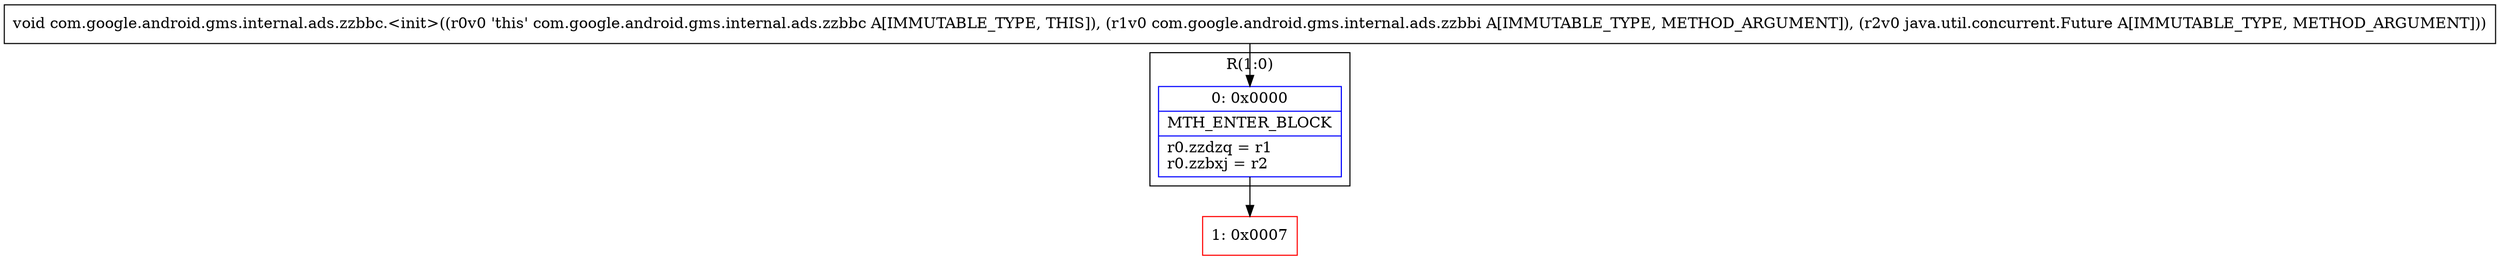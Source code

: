 digraph "CFG forcom.google.android.gms.internal.ads.zzbbc.\<init\>(Lcom\/google\/android\/gms\/internal\/ads\/zzbbi;Ljava\/util\/concurrent\/Future;)V" {
subgraph cluster_Region_397864573 {
label = "R(1:0)";
node [shape=record,color=blue];
Node_0 [shape=record,label="{0\:\ 0x0000|MTH_ENTER_BLOCK\l|r0.zzdzq = r1\lr0.zzbxj = r2\l}"];
}
Node_1 [shape=record,color=red,label="{1\:\ 0x0007}"];
MethodNode[shape=record,label="{void com.google.android.gms.internal.ads.zzbbc.\<init\>((r0v0 'this' com.google.android.gms.internal.ads.zzbbc A[IMMUTABLE_TYPE, THIS]), (r1v0 com.google.android.gms.internal.ads.zzbbi A[IMMUTABLE_TYPE, METHOD_ARGUMENT]), (r2v0 java.util.concurrent.Future A[IMMUTABLE_TYPE, METHOD_ARGUMENT])) }"];
MethodNode -> Node_0;
Node_0 -> Node_1;
}

